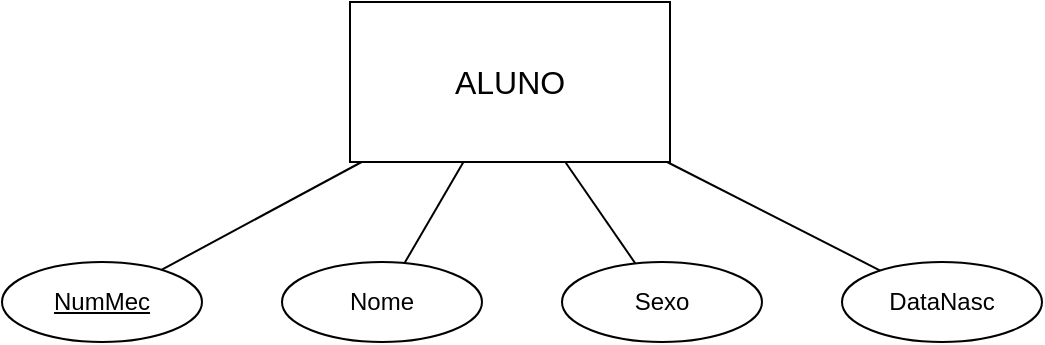 <mxfile version="24.7.14">
  <diagram name="Página-1" id="Fksa59-Jl81l6KDZMxYy">
    <mxGraphModel dx="1194" dy="750" grid="1" gridSize="10" guides="1" tooltips="1" connect="1" arrows="1" fold="1" page="1" pageScale="1" pageWidth="827" pageHeight="1169" math="0" shadow="0">
      <root>
        <mxCell id="0" />
        <mxCell id="1" parent="0" />
        <mxCell id="nIFzYYQxTyrxmir0XnT9-1" value="&lt;font style=&quot;vertical-align: inherit;&quot;&gt;&lt;font style=&quot;vertical-align: inherit;&quot;&gt;&lt;font style=&quot;vertical-align: inherit;&quot;&gt;&lt;font style=&quot;vertical-align: inherit; font-size: 16px;&quot;&gt;ALUNO&lt;/font&gt;&lt;/font&gt;&lt;/font&gt;&lt;/font&gt;" style="whiteSpace=wrap;html=1;align=center;" vertex="1" parent="1">
          <mxGeometry x="334" y="130" width="160" height="80" as="geometry" />
        </mxCell>
        <mxCell id="nIFzYYQxTyrxmir0XnT9-3" value="Nome" style="ellipse;whiteSpace=wrap;html=1;align=center;" vertex="1" parent="1">
          <mxGeometry x="300" y="260" width="100" height="40" as="geometry" />
        </mxCell>
        <mxCell id="nIFzYYQxTyrxmir0XnT9-4" value="Sexo" style="ellipse;whiteSpace=wrap;html=1;align=center;" vertex="1" parent="1">
          <mxGeometry x="440" y="260" width="100" height="40" as="geometry" />
        </mxCell>
        <mxCell id="nIFzYYQxTyrxmir0XnT9-5" value="DataNasc" style="ellipse;whiteSpace=wrap;html=1;align=center;" vertex="1" parent="1">
          <mxGeometry x="580" y="260" width="100" height="40" as="geometry" />
        </mxCell>
        <mxCell id="nIFzYYQxTyrxmir0XnT9-6" value="NumMec" style="ellipse;whiteSpace=wrap;html=1;align=center;fontStyle=4;" vertex="1" parent="1">
          <mxGeometry x="160" y="260" width="100" height="40" as="geometry" />
        </mxCell>
        <mxCell id="nIFzYYQxTyrxmir0XnT9-7" value="" style="endArrow=none;html=1;rounded=0;" edge="1" parent="1" source="nIFzYYQxTyrxmir0XnT9-6" target="nIFzYYQxTyrxmir0XnT9-1">
          <mxGeometry relative="1" as="geometry">
            <mxPoint x="330" y="380" as="sourcePoint" />
            <mxPoint x="490" y="380" as="targetPoint" />
          </mxGeometry>
        </mxCell>
        <mxCell id="nIFzYYQxTyrxmir0XnT9-8" value="" style="endArrow=none;html=1;rounded=0;" edge="1" parent="1" source="nIFzYYQxTyrxmir0XnT9-3" target="nIFzYYQxTyrxmir0XnT9-1">
          <mxGeometry relative="1" as="geometry">
            <mxPoint x="330" y="370" as="sourcePoint" />
            <mxPoint x="490" y="370" as="targetPoint" />
          </mxGeometry>
        </mxCell>
        <mxCell id="nIFzYYQxTyrxmir0XnT9-9" value="" style="endArrow=none;html=1;rounded=0;" edge="1" parent="1" source="nIFzYYQxTyrxmir0XnT9-1" target="nIFzYYQxTyrxmir0XnT9-4">
          <mxGeometry relative="1" as="geometry">
            <mxPoint x="330" y="370" as="sourcePoint" />
            <mxPoint x="490" y="370" as="targetPoint" />
          </mxGeometry>
        </mxCell>
        <mxCell id="nIFzYYQxTyrxmir0XnT9-10" value="" style="endArrow=none;html=1;rounded=0;" edge="1" parent="1" source="nIFzYYQxTyrxmir0XnT9-1" target="nIFzYYQxTyrxmir0XnT9-5">
          <mxGeometry relative="1" as="geometry">
            <mxPoint x="330" y="370" as="sourcePoint" />
            <mxPoint x="490" y="370" as="targetPoint" />
          </mxGeometry>
        </mxCell>
      </root>
    </mxGraphModel>
  </diagram>
</mxfile>
